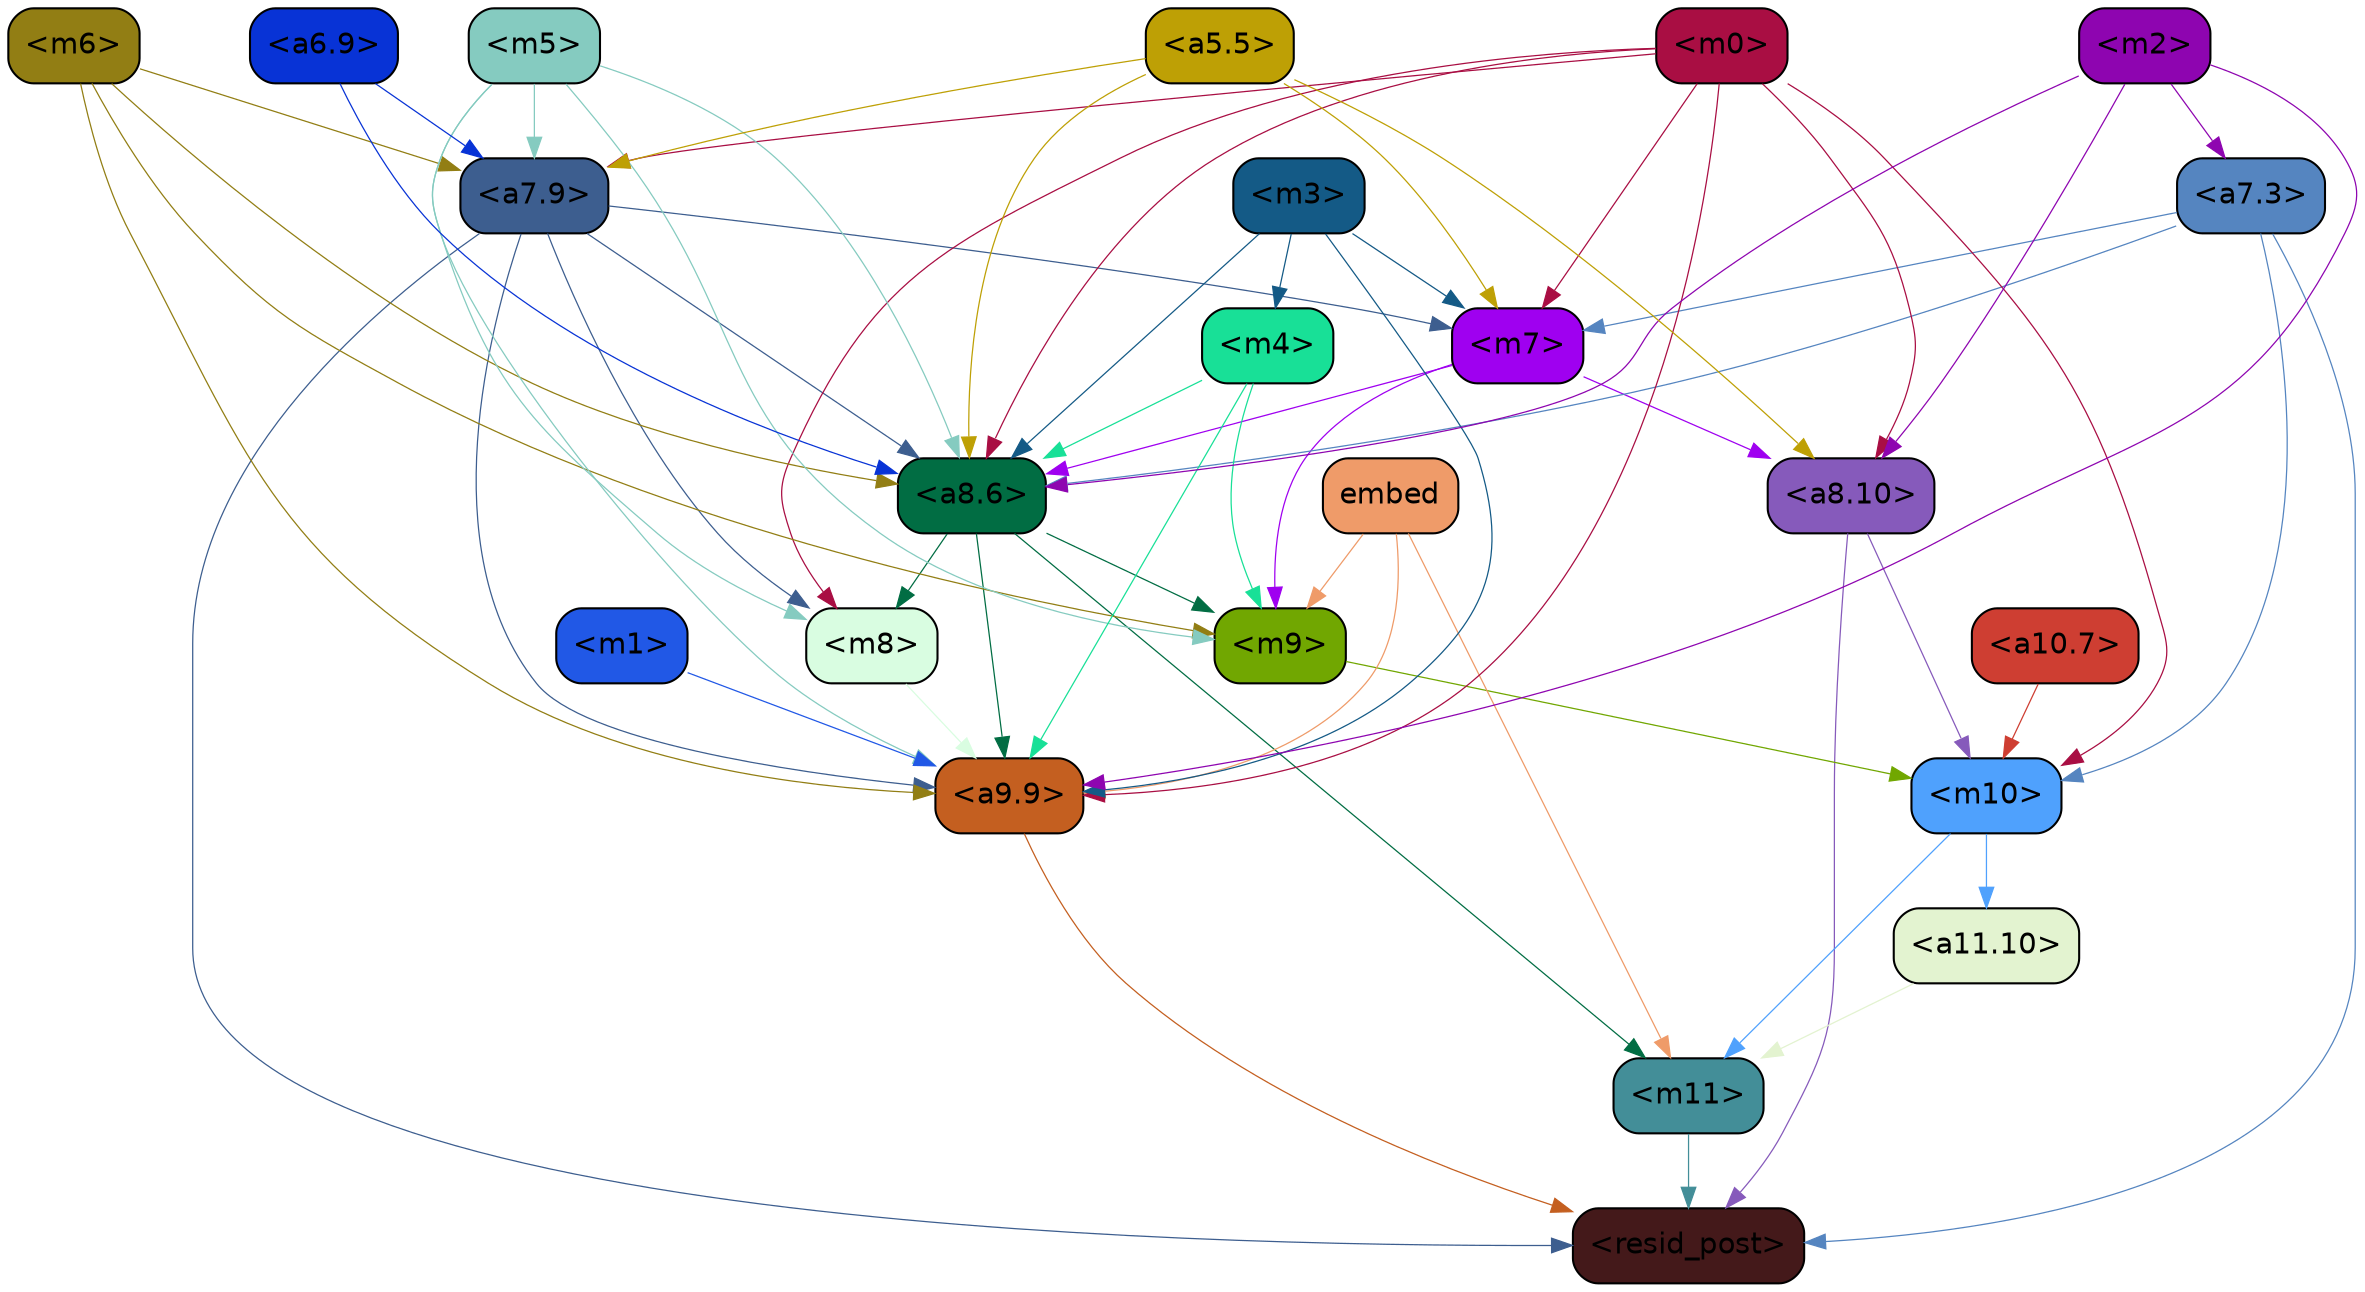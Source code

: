 strict digraph "" {
	graph [bgcolor=transparent,
		layout=dot,
		overlap=false,
		splines=true
	];
	"<m11>"	[color=black,
		fillcolor="#438e98",
		fontname=Helvetica,
		shape=box,
		style="filled, rounded"];
	"<resid_post>"	[color=black,
		fillcolor="#44191a",
		fontname=Helvetica,
		shape=box,
		style="filled, rounded"];
	"<m11>" -> "<resid_post>"	[color="#438e98",
		penwidth=0.6];
	"<a9.9>"	[color=black,
		fillcolor="#c45f20",
		fontname=Helvetica,
		shape=box,
		style="filled, rounded"];
	"<a9.9>" -> "<resid_post>"	[color="#c45f20",
		penwidth=0.6];
	"<a8.10>"	[color=black,
		fillcolor="#865abb",
		fontname=Helvetica,
		shape=box,
		style="filled, rounded"];
	"<a8.10>" -> "<resid_post>"	[color="#865abb",
		penwidth=0.6];
	"<m10>"	[color=black,
		fillcolor="#4fa1fd",
		fontname=Helvetica,
		shape=box,
		style="filled, rounded"];
	"<a8.10>" -> "<m10>"	[color="#865abb",
		penwidth=0.6];
	"<a7.9>"	[color=black,
		fillcolor="#3d5e8f",
		fontname=Helvetica,
		shape=box,
		style="filled, rounded"];
	"<a7.9>" -> "<resid_post>"	[color="#3d5e8f",
		penwidth=0.6];
	"<a7.9>" -> "<a9.9>"	[color="#3d5e8f",
		penwidth=0.6];
	"<a8.6>"	[color=black,
		fillcolor="#016d43",
		fontname=Helvetica,
		shape=box,
		style="filled, rounded"];
	"<a7.9>" -> "<a8.6>"	[color="#3d5e8f",
		penwidth=0.6];
	"<m7>"	[color=black,
		fillcolor="#9f00f0",
		fontname=Helvetica,
		shape=box,
		style="filled, rounded"];
	"<a7.9>" -> "<m7>"	[color="#3d5e8f",
		penwidth=0.6];
	"<m8>"	[color=black,
		fillcolor="#d9fde1",
		fontname=Helvetica,
		shape=box,
		style="filled, rounded"];
	"<a7.9>" -> "<m8>"	[color="#3d5e8f",
		penwidth=0.6];
	"<a7.3>"	[color=black,
		fillcolor="#5585c0",
		fontname=Helvetica,
		shape=box,
		style="filled, rounded"];
	"<a7.3>" -> "<resid_post>"	[color="#5585c0",
		penwidth=0.6];
	"<a7.3>" -> "<m10>"	[color="#5585c0",
		penwidth=0.6];
	"<a7.3>" -> "<a8.6>"	[color="#5585c0",
		penwidth=0.6];
	"<a7.3>" -> "<m7>"	[color="#5585c0",
		penwidth=0.6];
	"<a11.10>"	[color=black,
		fillcolor="#e3f3d0",
		fontname=Helvetica,
		shape=box,
		style="filled, rounded"];
	"<a11.10>" -> "<m11>"	[color="#e3f3d0",
		penwidth=0.6];
	"<m10>" -> "<m11>"	[color="#4fa1fd",
		penwidth=0.6];
	"<m10>" -> "<a11.10>"	[color="#4fa1fd",
		penwidth=0.6];
	"<a8.6>" -> "<m11>"	[color="#016d43",
		penwidth=0.6];
	"<a8.6>" -> "<a9.9>"	[color="#016d43",
		penwidth=0.6];
	"<m9>"	[color=black,
		fillcolor="#71a701",
		fontname=Helvetica,
		shape=box,
		style="filled, rounded"];
	"<a8.6>" -> "<m9>"	[color="#016d43",
		penwidth=0.6];
	"<a8.6>" -> "<m8>"	[color="#016d43",
		penwidth=0.6];
	embed	[color=black,
		fillcolor="#ef9b69",
		fontname=Helvetica,
		shape=box,
		style="filled, rounded"];
	embed -> "<m11>"	[color="#ef9b69",
		penwidth=0.6];
	embed -> "<a9.9>"	[color="#ef9b69",
		penwidth=0.6];
	embed -> "<m9>"	[color="#ef9b69",
		penwidth=0.6];
	"<a10.7>"	[color=black,
		fillcolor="#ce3e32",
		fontname=Helvetica,
		shape=box,
		style="filled, rounded"];
	"<a10.7>" -> "<m10>"	[color="#ce3e32",
		penwidth=0.6];
	"<m9>" -> "<m10>"	[color="#71a701",
		penwidth=0.6];
	"<m0>"	[color=black,
		fillcolor="#a90e43",
		fontname=Helvetica,
		shape=box,
		style="filled, rounded"];
	"<m0>" -> "<a9.9>"	[color="#a90e43",
		penwidth=0.6];
	"<m0>" -> "<a8.10>"	[color="#a90e43",
		penwidth=0.6];
	"<m0>" -> "<a7.9>"	[color="#a90e43",
		penwidth=0.6];
	"<m0>" -> "<m10>"	[color="#a90e43",
		penwidth=0.6];
	"<m0>" -> "<a8.6>"	[color="#a90e43",
		penwidth=0.6];
	"<m0>" -> "<m7>"	[color="#a90e43",
		penwidth=0.6];
	"<m0>" -> "<m8>"	[color="#a90e43",
		penwidth=0.6];
	"<m7>" -> "<a8.10>"	[color="#9f00f0",
		penwidth=0.6];
	"<m7>" -> "<a8.6>"	[color="#9f00f0",
		penwidth=0.6];
	"<m7>" -> "<m9>"	[color="#9f00f0",
		penwidth=0.6];
	"<m6>"	[color=black,
		fillcolor="#927e14",
		fontname=Helvetica,
		shape=box,
		style="filled, rounded"];
	"<m6>" -> "<a9.9>"	[color="#927e14",
		penwidth=0.6];
	"<m6>" -> "<a7.9>"	[color="#927e14",
		penwidth=0.6];
	"<m6>" -> "<a8.6>"	[color="#927e14",
		penwidth=0.6];
	"<m6>" -> "<m9>"	[color="#927e14",
		penwidth=0.6];
	"<m5>"	[color=black,
		fillcolor="#85cbc0",
		fontname=Helvetica,
		shape=box,
		style="filled, rounded"];
	"<m5>" -> "<a9.9>"	[color="#85cbc0",
		penwidth=0.6];
	"<m5>" -> "<a7.9>"	[color="#85cbc0",
		penwidth=0.6];
	"<m5>" -> "<a8.6>"	[color="#85cbc0",
		penwidth=0.6];
	"<m5>" -> "<m9>"	[color="#85cbc0",
		penwidth=0.6];
	"<m5>" -> "<m8>"	[color="#85cbc0",
		penwidth=0.6];
	"<m4>"	[color=black,
		fillcolor="#18e097",
		fontname=Helvetica,
		shape=box,
		style="filled, rounded"];
	"<m4>" -> "<a9.9>"	[color="#18e097",
		penwidth=0.6];
	"<m4>" -> "<a8.6>"	[color="#18e097",
		penwidth=0.6];
	"<m4>" -> "<m9>"	[color="#18e097",
		penwidth=0.6];
	"<m8>" -> "<a9.9>"	[color="#d9fde1",
		penwidth=0.6];
	"<m3>"	[color=black,
		fillcolor="#145a86",
		fontname=Helvetica,
		shape=box,
		style="filled, rounded"];
	"<m3>" -> "<a9.9>"	[color="#145a86",
		penwidth=0.6];
	"<m3>" -> "<a8.6>"	[color="#145a86",
		penwidth=0.6];
	"<m3>" -> "<m7>"	[color="#145a86",
		penwidth=0.6];
	"<m3>" -> "<m4>"	[color="#145a86",
		penwidth=0.6];
	"<m2>"	[color=black,
		fillcolor="#8e05b0",
		fontname=Helvetica,
		shape=box,
		style="filled, rounded"];
	"<m2>" -> "<a9.9>"	[color="#8e05b0",
		penwidth=0.6];
	"<m2>" -> "<a8.10>"	[color="#8e05b0",
		penwidth=0.6];
	"<m2>" -> "<a7.3>"	[color="#8e05b0",
		penwidth=0.6];
	"<m2>" -> "<a8.6>"	[color="#8e05b0",
		penwidth=0.6];
	"<m1>"	[color=black,
		fillcolor="#2158e6",
		fontname=Helvetica,
		shape=box,
		style="filled, rounded"];
	"<m1>" -> "<a9.9>"	[color="#2158e6",
		penwidth=0.6];
	"<a6.9>"	[color=black,
		fillcolor="#0833d6",
		fontname=Helvetica,
		shape=box,
		style="filled, rounded"];
	"<a6.9>" -> "<a7.9>"	[color="#0833d6",
		penwidth=0.6];
	"<a6.9>" -> "<a8.6>"	[color="#0833d6",
		penwidth=0.6];
	"<a5.5>"	[color=black,
		fillcolor="#bea005",
		fontname=Helvetica,
		shape=box,
		style="filled, rounded"];
	"<a5.5>" -> "<a8.10>"	[color="#bea005",
		penwidth=0.6];
	"<a5.5>" -> "<a7.9>"	[color="#bea005",
		penwidth=0.6];
	"<a5.5>" -> "<a8.6>"	[color="#bea005",
		penwidth=0.6];
	"<a5.5>" -> "<m7>"	[color="#bea005",
		penwidth=0.6];
}
